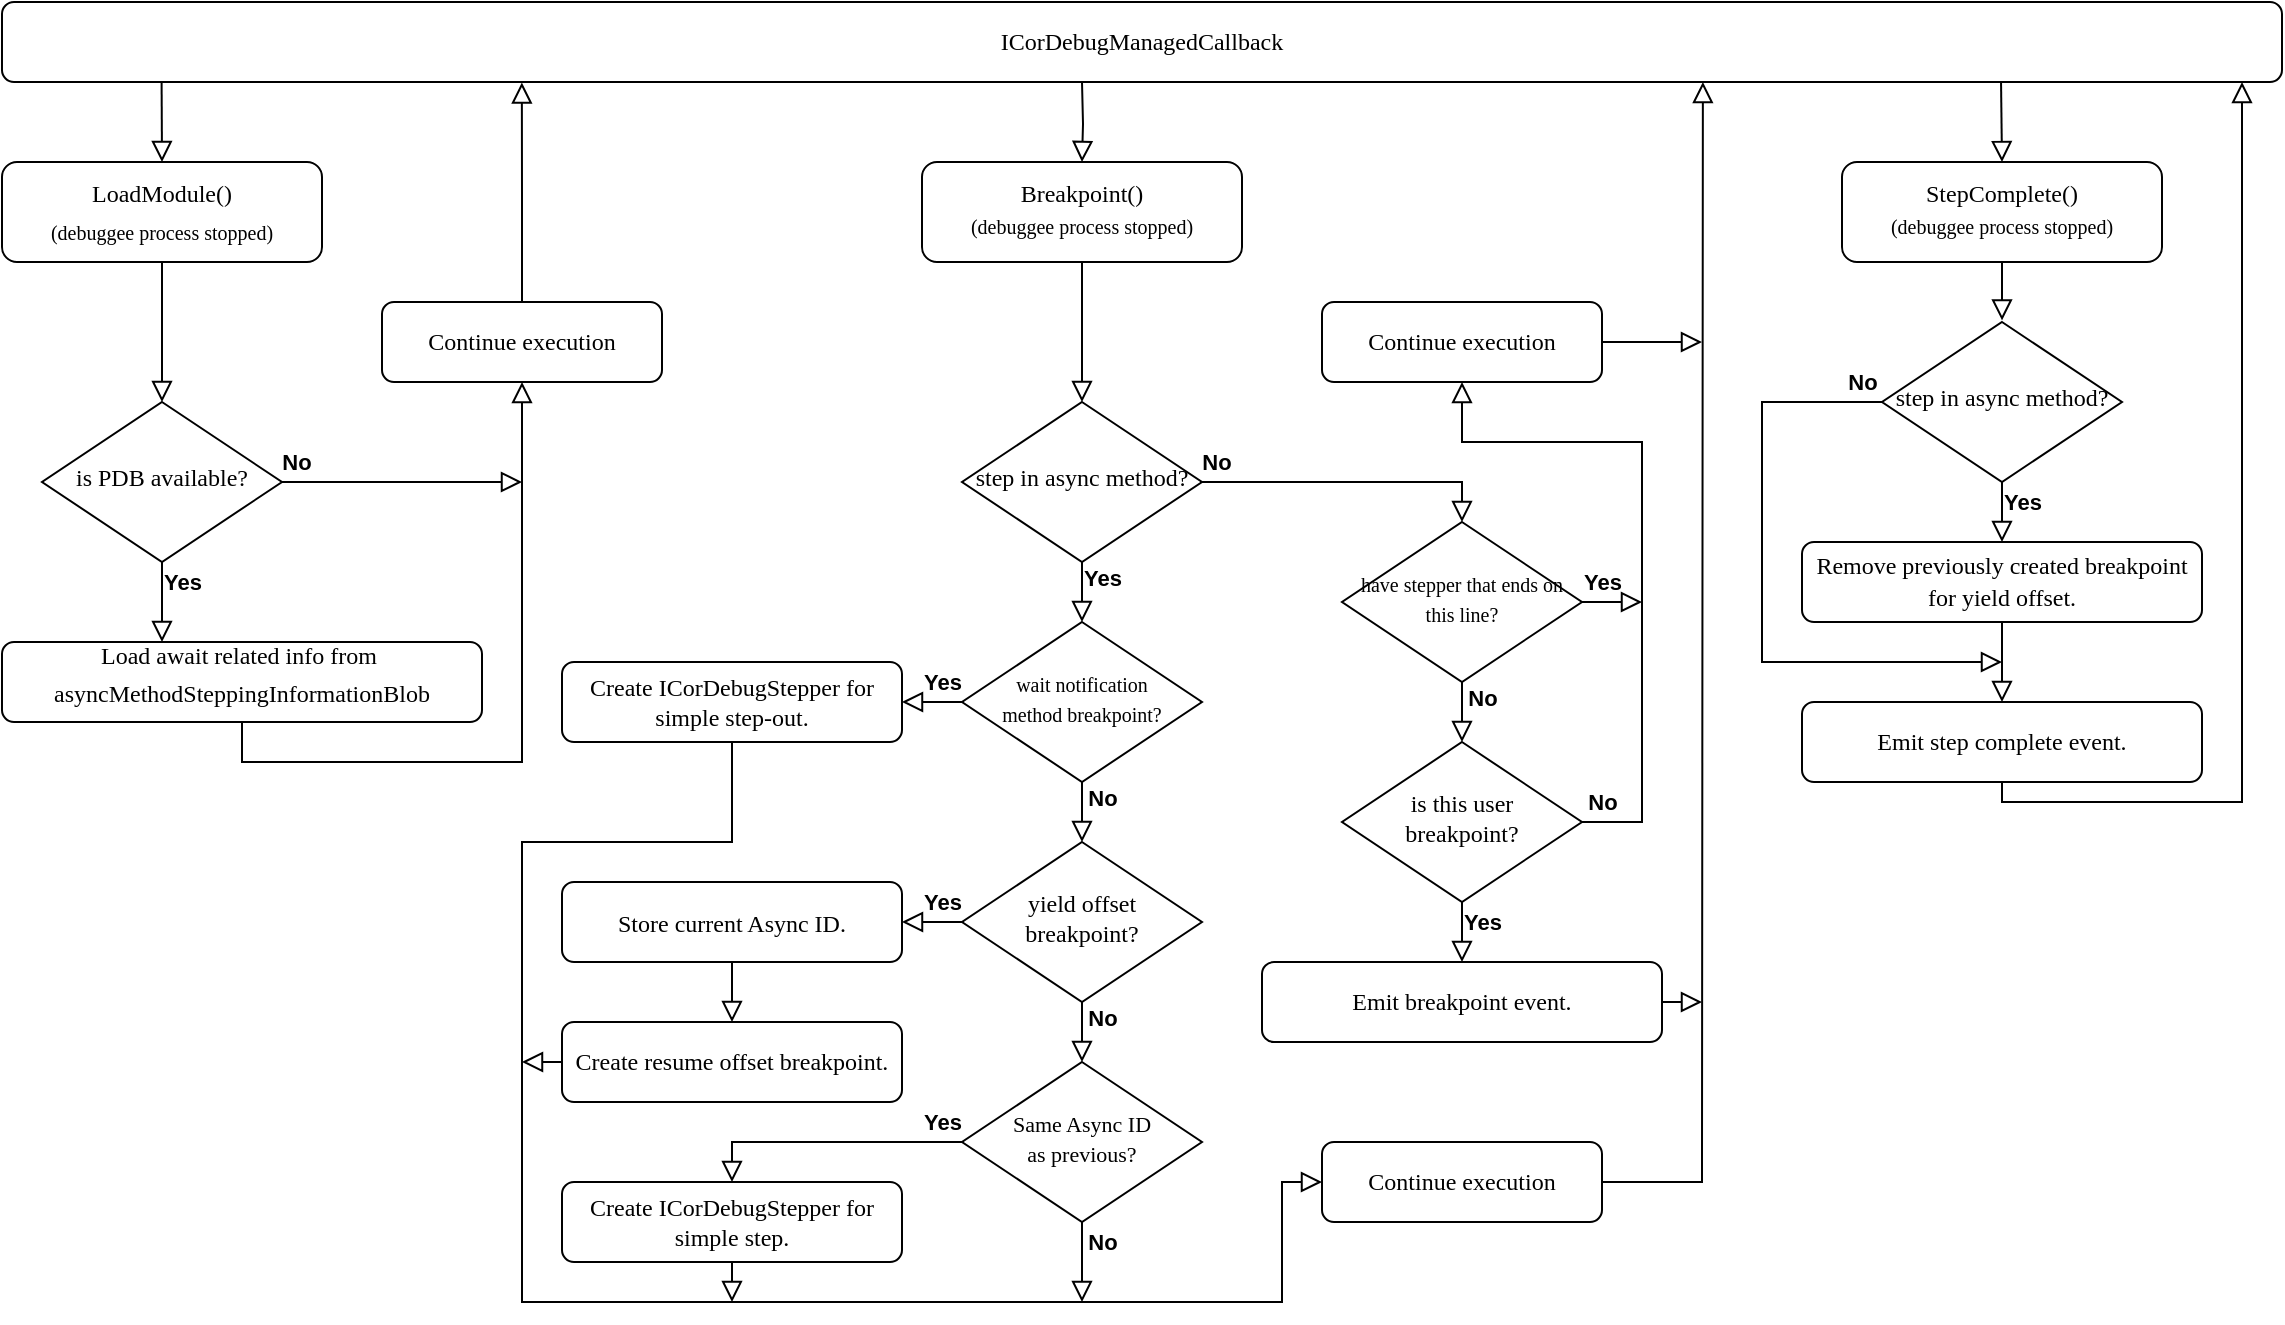 <mxfile version="14.3.2" type="device"><diagram id="C5RBs43oDa-KdzZeNtuy" name="Page-1"><mxGraphModel dx="1422" dy="772" grid="1" gridSize="10" guides="1" tooltips="1" connect="1" arrows="1" fold="1" page="1" pageScale="1" pageWidth="827" pageHeight="1169" math="0" shadow="0"><root><mxCell id="WIyWlLk6GJQsqaUBKTNV-0"/><mxCell id="WIyWlLk6GJQsqaUBKTNV-1" parent="WIyWlLk6GJQsqaUBKTNV-0"/><mxCell id="WIyWlLk6GJQsqaUBKTNV-2" value="" style="rounded=0;html=1;jettySize=auto;orthogonalLoop=1;fontSize=11;endArrow=block;endFill=0;endSize=8;strokeWidth=1;shadow=0;labelBackgroundColor=none;edgeStyle=orthogonalEdgeStyle;entryX=0.5;entryY=0;entryDx=0;entryDy=0;exitX=0.07;exitY=1.009;exitDx=0;exitDy=0;exitPerimeter=0;" parent="WIyWlLk6GJQsqaUBKTNV-1" source="FS4FU1b8z-3bfFCzTZjK-0" target="WIyWlLk6GJQsqaUBKTNV-3" edge="1"><mxGeometry relative="1" as="geometry"><mxPoint x="120" y="90" as="sourcePoint"/><mxPoint x="120" y="120" as="targetPoint"/></mxGeometry></mxCell><mxCell id="WIyWlLk6GJQsqaUBKTNV-3" value="&lt;p style=&quot;line-height: 0%&quot;&gt;&lt;/p&gt;&lt;div style=&quot;background-color: rgb(255 , 255 , 255) ; font-size: 12px ; line-height: 19px&quot;&gt;LoadModule()&lt;/div&gt;&lt;div style=&quot;background-color: rgb(255 , 255 , 255) ; line-height: 19px&quot;&gt;&lt;font style=&quot;font-size: 10px&quot;&gt;(debuggee process stopped)&lt;/font&gt;&lt;/div&gt;&lt;p&gt;&lt;/p&gt;" style="rounded=1;whiteSpace=wrap;html=1;fontSize=12;glass=0;strokeWidth=1;shadow=0;fontFamily=Verdana;spacingTop=0;spacing=2;" parent="WIyWlLk6GJQsqaUBKTNV-1" vertex="1"><mxGeometry x="40" y="120" width="160" height="50" as="geometry"/></mxCell><mxCell id="WIyWlLk6GJQsqaUBKTNV-4" value="Yes" style="rounded=0;html=1;jettySize=auto;orthogonalLoop=1;fontSize=11;endArrow=block;endFill=0;endSize=8;strokeWidth=1;shadow=0;labelBackgroundColor=none;edgeStyle=orthogonalEdgeStyle;fontStyle=1" parent="WIyWlLk6GJQsqaUBKTNV-1" source="WIyWlLk6GJQsqaUBKTNV-6" edge="1"><mxGeometry x="-0.5" y="10" relative="1" as="geometry"><mxPoint as="offset"/><mxPoint x="120" y="360" as="targetPoint"/></mxGeometry></mxCell><mxCell id="WIyWlLk6GJQsqaUBKTNV-5" value="No" style="edgeStyle=orthogonalEdgeStyle;rounded=0;html=1;jettySize=auto;orthogonalLoop=1;fontSize=11;endArrow=block;endFill=0;endSize=8;strokeWidth=1;shadow=0;labelBackgroundColor=none;fontStyle=1;" parent="WIyWlLk6GJQsqaUBKTNV-1" source="WIyWlLk6GJQsqaUBKTNV-6" edge="1"><mxGeometry x="-0.882" y="10" relative="1" as="geometry"><mxPoint as="offset"/><mxPoint x="300" y="280" as="targetPoint"/><Array as="points"><mxPoint x="280" y="280"/><mxPoint x="280" y="280"/></Array></mxGeometry></mxCell><mxCell id="WIyWlLk6GJQsqaUBKTNV-6" value="is PDB available?" style="rhombus;whiteSpace=wrap;html=1;shadow=0;fontFamily=Verdana;fontSize=12;align=center;strokeWidth=1;spacing=6;spacingTop=-4;" parent="WIyWlLk6GJQsqaUBKTNV-1" vertex="1"><mxGeometry x="60" y="240" width="120" height="80" as="geometry"/></mxCell><mxCell id="WIyWlLk6GJQsqaUBKTNV-7" value="&lt;p style=&quot;line-height: 0%&quot;&gt;&lt;font style=&quot;font-size: 12px&quot;&gt;Load await related info from&lt;/font&gt;&lt;font style=&quot;font-size: 12px&quot;&gt;&amp;nbsp;&lt;/font&gt;&lt;/p&gt;&lt;p&gt;&lt;font size=&quot;1&quot;&gt;&lt;span style=&quot;background-color: rgb(255 , 255 , 255) ; font-size: 12px&quot;&gt;asyncMethodSteppingInformationBlob&lt;/span&gt;&lt;/font&gt;&lt;/p&gt;" style="rounded=1;whiteSpace=wrap;html=1;fontSize=12;glass=0;strokeWidth=1;shadow=0;fontFamily=Verdana;" parent="WIyWlLk6GJQsqaUBKTNV-1" vertex="1"><mxGeometry x="40" y="360" width="240" height="40" as="geometry"/></mxCell><mxCell id="FS4FU1b8z-3bfFCzTZjK-0" value="&lt;div style=&quot;background-color: rgb(255, 255, 255); font-size: 12px; line-height: 19px;&quot;&gt;ICorDebugManagedCallback&lt;/div&gt;" style="rounded=1;whiteSpace=wrap;html=1;fontFamily=Verdana;fontSize=12;" parent="WIyWlLk6GJQsqaUBKTNV-1" vertex="1"><mxGeometry x="40" y="40" width="1140" height="40" as="geometry"/></mxCell><mxCell id="FS4FU1b8z-3bfFCzTZjK-1" value="" style="rounded=0;html=1;jettySize=auto;orthogonalLoop=1;fontSize=11;endArrow=block;endFill=0;endSize=8;strokeWidth=1;shadow=0;labelBackgroundColor=none;edgeStyle=orthogonalEdgeStyle;exitX=0.5;exitY=1;exitDx=0;exitDy=0;entryX=0.5;entryY=0;entryDx=0;entryDy=0;" parent="WIyWlLk6GJQsqaUBKTNV-1" source="WIyWlLk6GJQsqaUBKTNV-3" target="WIyWlLk6GJQsqaUBKTNV-6" edge="1"><mxGeometry relative="1" as="geometry"><mxPoint x="120" y="180" as="sourcePoint"/><mxPoint x="120" y="199" as="targetPoint"/></mxGeometry></mxCell><mxCell id="FS4FU1b8z-3bfFCzTZjK-2" value="" style="rounded=0;html=1;jettySize=auto;orthogonalLoop=1;fontSize=11;endArrow=block;endFill=0;endSize=8;strokeWidth=1;shadow=0;labelBackgroundColor=none;edgeStyle=orthogonalEdgeStyle;exitX=0.5;exitY=0;exitDx=0;exitDy=0;entryX=0.228;entryY=1.007;entryDx=0;entryDy=0;entryPerimeter=0;" parent="WIyWlLk6GJQsqaUBKTNV-1" source="FS4FU1b8z-3bfFCzTZjK-36" target="FS4FU1b8z-3bfFCzTZjK-0" edge="1"><mxGeometry relative="1" as="geometry"><mxPoint x="240" y="170" as="sourcePoint"/><mxPoint x="240" y="80" as="targetPoint"/><Array as="points"/></mxGeometry></mxCell><mxCell id="FS4FU1b8z-3bfFCzTZjK-13" value="" style="rounded=0;html=1;jettySize=auto;orthogonalLoop=1;fontSize=11;endArrow=block;endFill=0;endSize=8;strokeWidth=1;shadow=0;labelBackgroundColor=none;edgeStyle=orthogonalEdgeStyle;exitX=0.062;exitY=1.002;exitDx=0;exitDy=0;exitPerimeter=0;entryX=0.5;entryY=0;entryDx=0;entryDy=0;" parent="WIyWlLk6GJQsqaUBKTNV-1" target="FS4FU1b8z-3bfFCzTZjK-35" edge="1"><mxGeometry relative="1" as="geometry"><mxPoint x="1039.52" y="80.08" as="sourcePoint"/><mxPoint x="1040" y="120" as="targetPoint"/></mxGeometry></mxCell><mxCell id="FS4FU1b8z-3bfFCzTZjK-15" value="Yes" style="rounded=0;html=1;jettySize=auto;orthogonalLoop=1;fontSize=11;endArrow=block;endFill=0;endSize=8;strokeWidth=1;shadow=0;labelBackgroundColor=none;edgeStyle=orthogonalEdgeStyle;fontStyle=1;entryX=0.5;entryY=0;entryDx=0;entryDy=0;" parent="WIyWlLk6GJQsqaUBKTNV-1" source="FS4FU1b8z-3bfFCzTZjK-17" target="FS4FU1b8z-3bfFCzTZjK-18" edge="1"><mxGeometry x="-0.333" y="10" relative="1" as="geometry"><mxPoint as="offset"/><mxPoint x="1040" y="290" as="targetPoint"/><Array as="points"><mxPoint x="1040" y="300"/><mxPoint x="1040" y="300"/></Array></mxGeometry></mxCell><mxCell id="FS4FU1b8z-3bfFCzTZjK-16" value="No" style="edgeStyle=orthogonalEdgeStyle;rounded=0;html=1;jettySize=auto;orthogonalLoop=1;fontSize=11;endArrow=block;endFill=0;endSize=8;strokeWidth=1;shadow=0;labelBackgroundColor=none;fontStyle=1;exitX=0;exitY=0.5;exitDx=0;exitDy=0;" parent="WIyWlLk6GJQsqaUBKTNV-1" source="FS4FU1b8z-3bfFCzTZjK-17" edge="1"><mxGeometry x="-0.935" y="-10" relative="1" as="geometry"><mxPoint as="offset"/><mxPoint x="1040" y="370" as="targetPoint"/><Array as="points"><mxPoint x="920" y="240"/><mxPoint x="920" y="370"/></Array></mxGeometry></mxCell><mxCell id="FS4FU1b8z-3bfFCzTZjK-17" value="step in async method?" style="rhombus;whiteSpace=wrap;html=1;shadow=0;fontFamily=Verdana;fontSize=12;align=center;strokeWidth=1;spacing=6;spacingTop=-4;" parent="WIyWlLk6GJQsqaUBKTNV-1" vertex="1"><mxGeometry x="980" y="200" width="120" height="80" as="geometry"/></mxCell><mxCell id="FS4FU1b8z-3bfFCzTZjK-18" value="&lt;p style=&quot;line-height: 130%&quot;&gt;Remove previously created breakpoint for yield offset.&lt;/p&gt;" style="rounded=1;whiteSpace=wrap;html=1;fontSize=12;glass=0;strokeWidth=1;shadow=0;fontFamily=Verdana;" parent="WIyWlLk6GJQsqaUBKTNV-1" vertex="1"><mxGeometry x="940" y="310" width="200" height="40" as="geometry"/></mxCell><mxCell id="FS4FU1b8z-3bfFCzTZjK-19" value="" style="rounded=0;html=1;jettySize=auto;orthogonalLoop=1;fontSize=11;endArrow=block;endFill=0;endSize=8;strokeWidth=1;shadow=0;labelBackgroundColor=none;edgeStyle=orthogonalEdgeStyle;exitX=0.5;exitY=1;exitDx=0;exitDy=0;entryX=0.5;entryY=-0.01;entryDx=0;entryDy=0;entryPerimeter=0;" parent="WIyWlLk6GJQsqaUBKTNV-1" source="FS4FU1b8z-3bfFCzTZjK-35" target="FS4FU1b8z-3bfFCzTZjK-17" edge="1"><mxGeometry relative="1" as="geometry"><mxPoint x="1040" y="160" as="sourcePoint"/><mxPoint x="1040" y="190" as="targetPoint"/></mxGeometry></mxCell><mxCell id="FS4FU1b8z-3bfFCzTZjK-20" value="" style="rounded=0;html=1;jettySize=auto;orthogonalLoop=1;fontSize=11;endArrow=block;endFill=0;endSize=8;strokeWidth=1;shadow=0;labelBackgroundColor=none;edgeStyle=orthogonalEdgeStyle;exitX=0.5;exitY=1;exitDx=0;exitDy=0;" parent="WIyWlLk6GJQsqaUBKTNV-1" source="FS4FU1b8z-3bfFCzTZjK-21" edge="1"><mxGeometry relative="1" as="geometry"><mxPoint x="1280" y="270" as="sourcePoint"/><mxPoint x="1160" y="80" as="targetPoint"/><Array as="points"><mxPoint x="1040" y="440"/><mxPoint x="1160" y="440"/><mxPoint x="1160" y="80"/></Array></mxGeometry></mxCell><mxCell id="FS4FU1b8z-3bfFCzTZjK-21" value="&lt;p style=&quot;line-height: 130%&quot;&gt;Emit step complete event.&lt;/p&gt;" style="rounded=1;whiteSpace=wrap;html=1;fontSize=12;glass=0;strokeWidth=1;shadow=0;fontFamily=Verdana;" parent="WIyWlLk6GJQsqaUBKTNV-1" vertex="1"><mxGeometry x="940" y="390" width="200" height="40" as="geometry"/></mxCell><mxCell id="FS4FU1b8z-3bfFCzTZjK-22" value="" style="rounded=0;html=1;jettySize=auto;orthogonalLoop=1;fontSize=11;endArrow=block;endFill=0;endSize=8;strokeWidth=1;shadow=0;labelBackgroundColor=none;edgeStyle=orthogonalEdgeStyle;exitX=0.5;exitY=1;exitDx=0;exitDy=0;entryX=0.5;entryY=0;entryDx=0;entryDy=0;" parent="WIyWlLk6GJQsqaUBKTNV-1" source="FS4FU1b8z-3bfFCzTZjK-18" target="FS4FU1b8z-3bfFCzTZjK-21" edge="1"><mxGeometry relative="1" as="geometry"><mxPoint x="1040" y="360" as="sourcePoint"/><mxPoint x="1040" y="370" as="targetPoint"/></mxGeometry></mxCell><mxCell id="FS4FU1b8z-3bfFCzTZjK-24" value="step in async method?" style="rhombus;whiteSpace=wrap;html=1;shadow=0;fontFamily=Verdana;fontSize=12;align=center;strokeWidth=1;spacing=6;spacingTop=-4;" parent="WIyWlLk6GJQsqaUBKTNV-1" vertex="1"><mxGeometry x="520" y="240" width="120" height="80" as="geometry"/></mxCell><mxCell id="FS4FU1b8z-3bfFCzTZjK-25" value="yield offset&lt;br&gt;breakpoint?" style="rhombus;whiteSpace=wrap;html=1;shadow=0;fontFamily=Verdana;fontSize=12;align=center;strokeWidth=1;spacing=6;spacingTop=-4;" parent="WIyWlLk6GJQsqaUBKTNV-1" vertex="1"><mxGeometry x="520" y="460" width="120" height="80" as="geometry"/></mxCell><mxCell id="FS4FU1b8z-3bfFCzTZjK-26" value="&lt;font style=&quot;font-size: 10px&quot;&gt;wait notification&lt;br&gt;method breakpoint?&lt;/font&gt;" style="rhombus;whiteSpace=wrap;html=1;shadow=0;fontFamily=Verdana;fontSize=12;align=center;strokeWidth=1;spacing=6;spacingTop=-4;" parent="WIyWlLk6GJQsqaUBKTNV-1" vertex="1"><mxGeometry x="520" y="350" width="120" height="80" as="geometry"/></mxCell><mxCell id="FS4FU1b8z-3bfFCzTZjK-27" value="&lt;font style=&quot;font-size: 10px&quot;&gt;have stepper that ends on this line?&lt;/font&gt;" style="rhombus;whiteSpace=wrap;html=1;shadow=0;fontFamily=Verdana;fontSize=12;align=center;strokeWidth=1;spacing=6;spacingTop=-4;" parent="WIyWlLk6GJQsqaUBKTNV-1" vertex="1"><mxGeometry x="710" y="300" width="120" height="80" as="geometry"/></mxCell><mxCell id="FS4FU1b8z-3bfFCzTZjK-29" value="&lt;p style=&quot;line-height: 120%&quot;&gt;Create resume offset breakpoint.&lt;/p&gt;" style="rounded=1;whiteSpace=wrap;html=1;fontSize=12;glass=0;strokeWidth=1;shadow=0;fontFamily=Verdana;" parent="WIyWlLk6GJQsqaUBKTNV-1" vertex="1"><mxGeometry x="320" y="550" width="170" height="40" as="geometry"/></mxCell><mxCell id="FS4FU1b8z-3bfFCzTZjK-30" value="&lt;p style=&quot;line-height: 0%&quot;&gt;Store current Async ID.&lt;/p&gt;" style="rounded=1;whiteSpace=wrap;html=1;fontSize=12;glass=0;strokeWidth=1;shadow=0;fontFamily=Verdana;" parent="WIyWlLk6GJQsqaUBKTNV-1" vertex="1"><mxGeometry x="320" y="480" width="170" height="40" as="geometry"/></mxCell><mxCell id="FS4FU1b8z-3bfFCzTZjK-32" value="&lt;font style=&quot;font-size: 11px&quot;&gt;Same Async ID&lt;br&gt;as previous?&lt;/font&gt;" style="rhombus;whiteSpace=wrap;html=1;shadow=0;fontFamily=Verdana;fontSize=12;align=center;strokeWidth=1;spacing=6;spacingTop=-4;" parent="WIyWlLk6GJQsqaUBKTNV-1" vertex="1"><mxGeometry x="520" y="570" width="120" height="80" as="geometry"/></mxCell><mxCell id="FS4FU1b8z-3bfFCzTZjK-33" value="&lt;p style=&quot;line-height: 120%&quot;&gt;&lt;span style=&quot;background-color: rgb(255 , 255 , 255)&quot;&gt;&lt;font style=&quot;font-size: 12px&quot;&gt;Create ICorDebugStepper for simple step-out.&lt;/font&gt;&lt;/span&gt;&lt;br&gt;&lt;/p&gt;" style="rounded=1;whiteSpace=wrap;html=1;fontSize=12;glass=0;strokeWidth=1;shadow=0;fontFamily=Verdana;" parent="WIyWlLk6GJQsqaUBKTNV-1" vertex="1"><mxGeometry x="320" y="370" width="170" height="40" as="geometry"/></mxCell><mxCell id="FS4FU1b8z-3bfFCzTZjK-35" value="&lt;p style=&quot;line-height: 0%&quot;&gt;&lt;/p&gt;&lt;span style=&quot;background-color: rgb(255 , 255 , 255)&quot;&gt;StepComplete()&lt;/span&gt;&lt;span style=&quot;background-color: rgb(255 , 255 , 255)&quot;&gt;&lt;br&gt;&lt;/span&gt;&lt;div style=&quot;background-color: rgb(255 , 255 , 255) ; line-height: 19px&quot;&gt;&lt;font style=&quot;font-size: 10px&quot;&gt;(debuggee process stopped)&lt;/font&gt;&lt;/div&gt;&lt;p&gt;&lt;/p&gt;" style="rounded=1;whiteSpace=wrap;html=1;fontSize=12;glass=0;strokeWidth=1;shadow=0;fontFamily=Verdana;spacingTop=0;spacing=2;" parent="WIyWlLk6GJQsqaUBKTNV-1" vertex="1"><mxGeometry x="960" y="120" width="160" height="50" as="geometry"/></mxCell><mxCell id="FS4FU1b8z-3bfFCzTZjK-36" value="&lt;div style=&quot;background-color: rgb(255 , 255 , 255) ; font-size: 12px ; line-height: 19px&quot;&gt;&lt;div style=&quot;line-height: 19px ; font-size: 12px&quot;&gt;&lt;span style=&quot;font-size: 12px&quot;&gt;Continue execution&lt;/span&gt;&lt;/div&gt;&lt;/div&gt;" style="rounded=1;whiteSpace=wrap;html=1;fontSize=12;glass=0;strokeWidth=1;shadow=0;fontFamily=Verdana;" parent="WIyWlLk6GJQsqaUBKTNV-1" vertex="1"><mxGeometry x="230" y="190" width="140" height="40" as="geometry"/></mxCell><mxCell id="FS4FU1b8z-3bfFCzTZjK-37" value="" style="rounded=0;html=1;jettySize=auto;orthogonalLoop=1;fontSize=11;endArrow=block;endFill=0;endSize=8;strokeWidth=1;shadow=0;labelBackgroundColor=none;edgeStyle=orthogonalEdgeStyle;exitX=0.5;exitY=1;exitDx=0;exitDy=0;entryX=0.5;entryY=1;entryDx=0;entryDy=0;" parent="WIyWlLk6GJQsqaUBKTNV-1" source="WIyWlLk6GJQsqaUBKTNV-7" target="FS4FU1b8z-3bfFCzTZjK-36" edge="1"><mxGeometry relative="1" as="geometry"><mxPoint x="230" y="400" as="sourcePoint"/><mxPoint x="300" y="280" as="targetPoint"/><Array as="points"><mxPoint x="160" y="420"/><mxPoint x="300" y="420"/></Array></mxGeometry></mxCell><mxCell id="FS4FU1b8z-3bfFCzTZjK-38" value="&lt;p style=&quot;line-height: 0%&quot;&gt;&lt;/p&gt;&lt;span style=&quot;background-color: rgb(255 , 255 , 255)&quot;&gt;Breakpoint()&lt;/span&gt;&lt;span style=&quot;background-color: rgb(255 , 255 , 255)&quot;&gt;&lt;br&gt;&lt;/span&gt;&lt;div style=&quot;background-color: rgb(255 , 255 , 255) ; line-height: 19px&quot;&gt;&lt;font style=&quot;font-size: 10px&quot;&gt;(debuggee process stopped)&lt;/font&gt;&lt;/div&gt;&lt;p&gt;&lt;/p&gt;" style="rounded=1;whiteSpace=wrap;html=1;fontSize=12;glass=0;strokeWidth=1;shadow=0;fontFamily=Verdana;spacingTop=0;spacing=2;" parent="WIyWlLk6GJQsqaUBKTNV-1" vertex="1"><mxGeometry x="500" y="120" width="160" height="50" as="geometry"/></mxCell><mxCell id="FS4FU1b8z-3bfFCzTZjK-40" value="" style="rounded=0;html=1;jettySize=auto;orthogonalLoop=1;fontSize=11;endArrow=block;endFill=0;endSize=8;strokeWidth=1;shadow=0;labelBackgroundColor=none;edgeStyle=orthogonalEdgeStyle;entryX=0.5;entryY=0;entryDx=0;entryDy=0;" parent="WIyWlLk6GJQsqaUBKTNV-1" target="FS4FU1b8z-3bfFCzTZjK-38" edge="1"><mxGeometry relative="1" as="geometry"><mxPoint x="580" y="80" as="sourcePoint"/><mxPoint x="310" y="130" as="targetPoint"/><Array as="points"/></mxGeometry></mxCell><mxCell id="FS4FU1b8z-3bfFCzTZjK-41" value="" style="rounded=0;html=1;jettySize=auto;orthogonalLoop=1;fontSize=11;endArrow=block;endFill=0;endSize=8;strokeWidth=1;shadow=0;labelBackgroundColor=none;edgeStyle=orthogonalEdgeStyle;entryX=0.5;entryY=0;entryDx=0;entryDy=0;exitX=0.5;exitY=1;exitDx=0;exitDy=0;" parent="WIyWlLk6GJQsqaUBKTNV-1" source="FS4FU1b8z-3bfFCzTZjK-38" target="FS4FU1b8z-3bfFCzTZjK-24" edge="1"><mxGeometry relative="1" as="geometry"><mxPoint x="580" y="210" as="sourcePoint"/><mxPoint x="580" y="230" as="targetPoint"/></mxGeometry></mxCell><mxCell id="FS4FU1b8z-3bfFCzTZjK-43" value="Yes" style="rounded=0;html=1;jettySize=auto;orthogonalLoop=1;fontSize=11;endArrow=block;endFill=0;endSize=8;strokeWidth=1;shadow=0;labelBackgroundColor=none;edgeStyle=orthogonalEdgeStyle;fontStyle=1;exitX=0.5;exitY=1;exitDx=0;exitDy=0;entryX=0.5;entryY=0;entryDx=0;entryDy=0;" parent="WIyWlLk6GJQsqaUBKTNV-1" source="FS4FU1b8z-3bfFCzTZjK-24" target="FS4FU1b8z-3bfFCzTZjK-26" edge="1"><mxGeometry x="-0.5" y="10" relative="1" as="geometry"><mxPoint as="offset"/><mxPoint x="310" y="370" as="sourcePoint"/><mxPoint x="580" y="350" as="targetPoint"/></mxGeometry></mxCell><mxCell id="FS4FU1b8z-3bfFCzTZjK-44" value="No" style="edgeStyle=orthogonalEdgeStyle;rounded=0;html=1;jettySize=auto;orthogonalLoop=1;fontSize=11;endArrow=block;endFill=0;endSize=8;strokeWidth=1;shadow=0;labelBackgroundColor=none;fontStyle=1;exitX=1;exitY=0.5;exitDx=0;exitDy=0;entryX=0.5;entryY=0;entryDx=0;entryDy=0;" parent="WIyWlLk6GJQsqaUBKTNV-1" source="FS4FU1b8z-3bfFCzTZjK-24" target="FS4FU1b8z-3bfFCzTZjK-27" edge="1"><mxGeometry x="-0.905" y="10" relative="1" as="geometry"><mxPoint as="offset"/><mxPoint x="370" y="330" as="sourcePoint"/><mxPoint x="770" y="340" as="targetPoint"/><Array as="points"><mxPoint x="770" y="280"/></Array></mxGeometry></mxCell><mxCell id="FS4FU1b8z-3bfFCzTZjK-45" value="No" style="edgeStyle=orthogonalEdgeStyle;rounded=0;html=1;jettySize=auto;orthogonalLoop=1;fontSize=11;endArrow=block;endFill=0;endSize=8;strokeWidth=1;shadow=0;labelBackgroundColor=none;fontStyle=1;exitX=0.5;exitY=1;exitDx=0;exitDy=0;entryX=0.5;entryY=0;entryDx=0;entryDy=0;" parent="WIyWlLk6GJQsqaUBKTNV-1" source="FS4FU1b8z-3bfFCzTZjK-27" target="FS4FU1b8z-3bfFCzTZjK-64" edge="1"><mxGeometry x="-0.5" y="10" relative="1" as="geometry"><mxPoint as="offset"/><mxPoint x="780" y="450" as="sourcePoint"/><mxPoint x="770" y="400" as="targetPoint"/><Array as="points"/></mxGeometry></mxCell><mxCell id="FS4FU1b8z-3bfFCzTZjK-47" value="Yes" style="rounded=0;html=1;jettySize=auto;orthogonalLoop=1;fontSize=11;endArrow=block;endFill=0;endSize=8;strokeWidth=1;shadow=0;labelBackgroundColor=none;edgeStyle=orthogonalEdgeStyle;fontStyle=1;entryX=1;entryY=0.5;entryDx=0;entryDy=0;" parent="WIyWlLk6GJQsqaUBKTNV-1" target="FS4FU1b8z-3bfFCzTZjK-33" edge="1"><mxGeometry x="-0.333" y="-10" relative="1" as="geometry"><mxPoint as="offset"/><mxPoint x="520" y="390" as="sourcePoint"/><mxPoint x="590" y="360" as="targetPoint"/></mxGeometry></mxCell><mxCell id="FS4FU1b8z-3bfFCzTZjK-48" value="&lt;div style=&quot;background-color: rgb(255 , 255 , 255) ; font-size: 12px ; line-height: 19px&quot;&gt;&lt;div style=&quot;line-height: 19px ; font-size: 12px&quot;&gt;&lt;span style=&quot;font-size: 12px&quot;&gt;Continue execution&lt;/span&gt;&lt;/div&gt;&lt;/div&gt;" style="rounded=1;whiteSpace=wrap;html=1;fontSize=12;glass=0;strokeWidth=1;shadow=0;fontFamily=Verdana;" parent="WIyWlLk6GJQsqaUBKTNV-1" vertex="1"><mxGeometry x="700" y="610" width="140" height="40" as="geometry"/></mxCell><mxCell id="FS4FU1b8z-3bfFCzTZjK-49" value="" style="rounded=0;html=1;jettySize=auto;orthogonalLoop=1;fontSize=11;endArrow=block;endFill=0;endSize=8;strokeWidth=1;shadow=0;labelBackgroundColor=none;edgeStyle=orthogonalEdgeStyle;exitX=0.5;exitY=1;exitDx=0;exitDy=0;entryX=0;entryY=0.5;entryDx=0;entryDy=0;" parent="WIyWlLk6GJQsqaUBKTNV-1" source="FS4FU1b8z-3bfFCzTZjK-33" edge="1" target="FS4FU1b8z-3bfFCzTZjK-48"><mxGeometry relative="1" as="geometry"><mxPoint x="590" y="220" as="sourcePoint"/><mxPoint x="690" y="639" as="targetPoint"/><Array as="points"><mxPoint x="405" y="460"/><mxPoint x="300" y="460"/><mxPoint x="300" y="690"/><mxPoint x="680" y="690"/><mxPoint x="680" y="630"/></Array></mxGeometry></mxCell><mxCell id="FS4FU1b8z-3bfFCzTZjK-50" value="" style="rounded=0;html=1;jettySize=auto;orthogonalLoop=1;fontSize=11;endArrow=block;endFill=0;endSize=8;strokeWidth=1;shadow=0;labelBackgroundColor=none;edgeStyle=orthogonalEdgeStyle;exitX=1;exitY=0.5;exitDx=0;exitDy=0;entryX=0.746;entryY=1;entryDx=0;entryDy=0;entryPerimeter=0;" parent="WIyWlLk6GJQsqaUBKTNV-1" source="FS4FU1b8z-3bfFCzTZjK-48" target="FS4FU1b8z-3bfFCzTZjK-0" edge="1"><mxGeometry relative="1" as="geometry"><mxPoint x="415" y="350" as="sourcePoint"/><mxPoint x="890" y="580" as="targetPoint"/><Array as="points"><mxPoint x="890" y="630"/><mxPoint x="890" y="620"/></Array></mxGeometry></mxCell><mxCell id="FS4FU1b8z-3bfFCzTZjK-51" value="No" style="edgeStyle=orthogonalEdgeStyle;rounded=0;html=1;jettySize=auto;orthogonalLoop=1;fontSize=11;endArrow=block;endFill=0;endSize=8;strokeWidth=1;shadow=0;labelBackgroundColor=none;fontStyle=1;exitX=0.5;exitY=1;exitDx=0;exitDy=0;entryX=0.5;entryY=0;entryDx=0;entryDy=0;" parent="WIyWlLk6GJQsqaUBKTNV-1" source="FS4FU1b8z-3bfFCzTZjK-26" target="FS4FU1b8z-3bfFCzTZjK-25" edge="1"><mxGeometry x="-0.5" y="10" relative="1" as="geometry"><mxPoint as="offset"/><mxPoint x="780" y="390" as="sourcePoint"/><mxPoint x="780" y="420" as="targetPoint"/><Array as="points"/></mxGeometry></mxCell><mxCell id="FS4FU1b8z-3bfFCzTZjK-52" value="Yes" style="rounded=0;html=1;jettySize=auto;orthogonalLoop=1;fontSize=11;endArrow=block;endFill=0;endSize=8;strokeWidth=1;shadow=0;labelBackgroundColor=none;edgeStyle=orthogonalEdgeStyle;fontStyle=1;entryX=1;entryY=0.5;entryDx=0;entryDy=0;" parent="WIyWlLk6GJQsqaUBKTNV-1" source="FS4FU1b8z-3bfFCzTZjK-25" target="FS4FU1b8z-3bfFCzTZjK-30" edge="1"><mxGeometry x="-0.333" y="-10" relative="1" as="geometry"><mxPoint as="offset"/><mxPoint x="530" y="400" as="sourcePoint"/><mxPoint x="500" y="500" as="targetPoint"/><Array as="points"><mxPoint x="500" y="500"/><mxPoint x="500" y="500"/></Array></mxGeometry></mxCell><mxCell id="FS4FU1b8z-3bfFCzTZjK-53" value="" style="rounded=0;html=1;jettySize=auto;orthogonalLoop=1;fontSize=11;endArrow=block;endFill=0;endSize=8;strokeWidth=1;shadow=0;labelBackgroundColor=none;edgeStyle=orthogonalEdgeStyle;entryX=0.5;entryY=0;entryDx=0;entryDy=0;exitX=0.5;exitY=1;exitDx=0;exitDy=0;" parent="WIyWlLk6GJQsqaUBKTNV-1" source="FS4FU1b8z-3bfFCzTZjK-30" target="FS4FU1b8z-3bfFCzTZjK-29" edge="1"><mxGeometry relative="1" as="geometry"><mxPoint x="415" y="380" as="sourcePoint"/><mxPoint x="415" y="270" as="targetPoint"/></mxGeometry></mxCell><mxCell id="FS4FU1b8z-3bfFCzTZjK-54" value="" style="rounded=0;html=1;jettySize=auto;orthogonalLoop=1;fontSize=11;endArrow=block;endFill=0;endSize=8;strokeWidth=1;shadow=0;labelBackgroundColor=none;edgeStyle=orthogonalEdgeStyle;exitX=0;exitY=0.5;exitDx=0;exitDy=0;" parent="WIyWlLk6GJQsqaUBKTNV-1" source="FS4FU1b8z-3bfFCzTZjK-29" edge="1"><mxGeometry relative="1" as="geometry"><mxPoint x="415" y="530" as="sourcePoint"/><mxPoint x="300" y="570" as="targetPoint"/><Array as="points"><mxPoint x="310" y="570"/><mxPoint x="310" y="570"/></Array></mxGeometry></mxCell><mxCell id="FS4FU1b8z-3bfFCzTZjK-55" value="No" style="edgeStyle=orthogonalEdgeStyle;rounded=0;html=1;jettySize=auto;orthogonalLoop=1;fontSize=11;endArrow=block;endFill=0;endSize=8;strokeWidth=1;shadow=0;labelBackgroundColor=none;fontStyle=1;entryX=0.5;entryY=0;entryDx=0;entryDy=0;exitX=0.5;exitY=1;exitDx=0;exitDy=0;" parent="WIyWlLk6GJQsqaUBKTNV-1" source="FS4FU1b8z-3bfFCzTZjK-25" target="FS4FU1b8z-3bfFCzTZjK-32" edge="1"><mxGeometry x="-0.5" y="10" relative="1" as="geometry"><mxPoint as="offset"/><mxPoint x="580" y="550" as="sourcePoint"/><mxPoint x="590" y="470" as="targetPoint"/><Array as="points"/></mxGeometry></mxCell><mxCell id="FS4FU1b8z-3bfFCzTZjK-56" value="&lt;p style=&quot;line-height: 120%&quot;&gt;&lt;span style=&quot;background-color: rgb(255 , 255 , 255)&quot;&gt;&lt;font style=&quot;font-size: 12px&quot;&gt;Create ICorDebugStepper for simple step.&lt;/font&gt;&lt;/span&gt;&lt;br&gt;&lt;/p&gt;" style="rounded=1;whiteSpace=wrap;html=1;fontSize=12;glass=0;strokeWidth=1;shadow=0;fontFamily=Verdana;" parent="WIyWlLk6GJQsqaUBKTNV-1" vertex="1"><mxGeometry x="320" y="630" width="170" height="40" as="geometry"/></mxCell><mxCell id="FS4FU1b8z-3bfFCzTZjK-58" value="No" style="edgeStyle=orthogonalEdgeStyle;rounded=0;html=1;jettySize=auto;orthogonalLoop=1;fontSize=11;endArrow=block;endFill=0;endSize=8;strokeWidth=1;shadow=0;labelBackgroundColor=none;fontStyle=1;" parent="WIyWlLk6GJQsqaUBKTNV-1" edge="1"><mxGeometry x="-0.5" y="10" relative="1" as="geometry"><mxPoint as="offset"/><mxPoint x="580" y="650" as="sourcePoint"/><mxPoint x="580" y="690" as="targetPoint"/><Array as="points"><mxPoint x="580" y="670"/><mxPoint x="580" y="670"/></Array></mxGeometry></mxCell><mxCell id="FS4FU1b8z-3bfFCzTZjK-59" value="Yes" style="rounded=0;html=1;jettySize=auto;orthogonalLoop=1;fontSize=11;endArrow=block;endFill=0;endSize=8;strokeWidth=1;shadow=0;labelBackgroundColor=none;edgeStyle=orthogonalEdgeStyle;fontStyle=1;entryX=0.5;entryY=0;entryDx=0;entryDy=0;exitX=0;exitY=0.5;exitDx=0;exitDy=0;" parent="WIyWlLk6GJQsqaUBKTNV-1" source="FS4FU1b8z-3bfFCzTZjK-32" target="FS4FU1b8z-3bfFCzTZjK-56" edge="1"><mxGeometry x="-0.852" y="-10" relative="1" as="geometry"><mxPoint as="offset"/><mxPoint x="530" y="510" as="sourcePoint"/><mxPoint x="500" y="510" as="targetPoint"/><Array as="points"><mxPoint x="405" y="610"/></Array></mxGeometry></mxCell><mxCell id="FS4FU1b8z-3bfFCzTZjK-60" value="" style="rounded=0;html=1;jettySize=auto;orthogonalLoop=1;fontSize=11;endArrow=block;endFill=0;endSize=8;strokeWidth=1;shadow=0;labelBackgroundColor=none;edgeStyle=orthogonalEdgeStyle;exitX=0.5;exitY=1;exitDx=0;exitDy=0;" parent="WIyWlLk6GJQsqaUBKTNV-1" source="FS4FU1b8z-3bfFCzTZjK-56" edge="1"><mxGeometry relative="1" as="geometry"><mxPoint x="415" y="600" as="sourcePoint"/><mxPoint x="405" y="690" as="targetPoint"/><Array as="points"><mxPoint x="405" y="690"/><mxPoint x="405" y="690"/></Array></mxGeometry></mxCell><mxCell id="FS4FU1b8z-3bfFCzTZjK-62" value="&lt;div style=&quot;background-color: rgb(255 , 255 , 255) ; font-size: 12px ; line-height: 19px&quot;&gt;&lt;div style=&quot;line-height: 19px ; font-size: 12px&quot;&gt;&lt;span style=&quot;font-size: 12px&quot;&gt;Continue execution&lt;/span&gt;&lt;/div&gt;&lt;/div&gt;" style="rounded=1;whiteSpace=wrap;html=1;fontSize=12;glass=0;strokeWidth=1;shadow=0;fontFamily=Verdana;" parent="WIyWlLk6GJQsqaUBKTNV-1" vertex="1"><mxGeometry x="700" y="190" width="140" height="40" as="geometry"/></mxCell><mxCell id="FS4FU1b8z-3bfFCzTZjK-63" value="Yes" style="rounded=0;html=1;jettySize=auto;orthogonalLoop=1;fontSize=11;endArrow=block;endFill=0;endSize=8;strokeWidth=1;shadow=0;labelBackgroundColor=none;edgeStyle=orthogonalEdgeStyle;fontStyle=1;exitX=1;exitY=0.5;exitDx=0;exitDy=0;" parent="WIyWlLk6GJQsqaUBKTNV-1" source="FS4FU1b8z-3bfFCzTZjK-27" edge="1"><mxGeometry x="-0.333" y="10" relative="1" as="geometry"><mxPoint as="offset"/><mxPoint x="870" y="390" as="sourcePoint"/><mxPoint x="860" y="340" as="targetPoint"/></mxGeometry></mxCell><mxCell id="FS4FU1b8z-3bfFCzTZjK-64" value="&lt;font style=&quot;font-size: 12px&quot;&gt;is this user breakpoint?&lt;/font&gt;" style="rhombus;whiteSpace=wrap;html=1;shadow=0;fontFamily=Verdana;fontSize=12;align=center;strokeWidth=1;spacing=6;spacingTop=-4;" parent="WIyWlLk6GJQsqaUBKTNV-1" vertex="1"><mxGeometry x="710" y="410" width="120" height="80" as="geometry"/></mxCell><mxCell id="FS4FU1b8z-3bfFCzTZjK-65" value="&lt;p style=&quot;line-height: 130%&quot;&gt;Emit breakpoint event.&lt;/p&gt;" style="rounded=1;whiteSpace=wrap;html=1;fontSize=12;glass=0;strokeWidth=1;shadow=0;fontFamily=Verdana;" parent="WIyWlLk6GJQsqaUBKTNV-1" vertex="1"><mxGeometry x="670" y="520" width="200" height="40" as="geometry"/></mxCell><mxCell id="FS4FU1b8z-3bfFCzTZjK-66" value="Yes" style="rounded=0;html=1;jettySize=auto;orthogonalLoop=1;fontSize=11;endArrow=block;endFill=0;endSize=8;strokeWidth=1;shadow=0;labelBackgroundColor=none;edgeStyle=orthogonalEdgeStyle;fontStyle=1;exitX=0.5;exitY=1;exitDx=0;exitDy=0;entryX=0.5;entryY=0;entryDx=0;entryDy=0;" parent="WIyWlLk6GJQsqaUBKTNV-1" source="FS4FU1b8z-3bfFCzTZjK-64" target="FS4FU1b8z-3bfFCzTZjK-65" edge="1"><mxGeometry x="-0.333" y="10" relative="1" as="geometry"><mxPoint as="offset"/><mxPoint x="840" y="350" as="sourcePoint"/><mxPoint x="960" y="350" as="targetPoint"/></mxGeometry></mxCell><mxCell id="FS4FU1b8z-3bfFCzTZjK-67" value="No" style="edgeStyle=orthogonalEdgeStyle;rounded=0;html=1;jettySize=auto;orthogonalLoop=1;fontSize=11;endArrow=block;endFill=0;endSize=8;strokeWidth=1;shadow=0;labelBackgroundColor=none;fontStyle=1;exitX=1;exitY=0.5;exitDx=0;exitDy=0;entryX=0.5;entryY=1;entryDx=0;entryDy=0;" parent="WIyWlLk6GJQsqaUBKTNV-1" source="FS4FU1b8z-3bfFCzTZjK-64" target="FS4FU1b8z-3bfFCzTZjK-62" edge="1"><mxGeometry x="-0.941" y="10" relative="1" as="geometry"><mxPoint as="offset"/><mxPoint x="780" y="390" as="sourcePoint"/><mxPoint x="900" y="450" as="targetPoint"/><Array as="points"><mxPoint x="860" y="450"/><mxPoint x="860" y="260"/><mxPoint x="770" y="260"/></Array></mxGeometry></mxCell><mxCell id="FS4FU1b8z-3bfFCzTZjK-68" value="" style="rounded=0;html=1;jettySize=auto;orthogonalLoop=1;fontSize=11;endArrow=block;endFill=0;endSize=8;strokeWidth=1;shadow=0;labelBackgroundColor=none;edgeStyle=orthogonalEdgeStyle;exitX=1;exitY=0.5;exitDx=0;exitDy=0;" parent="WIyWlLk6GJQsqaUBKTNV-1" source="FS4FU1b8z-3bfFCzTZjK-65" edge="1"><mxGeometry relative="1" as="geometry"><mxPoint x="415" y="600" as="sourcePoint"/><mxPoint x="890" y="540" as="targetPoint"/><Array as="points"><mxPoint x="880" y="540"/><mxPoint x="880" y="540"/></Array></mxGeometry></mxCell><mxCell id="FS4FU1b8z-3bfFCzTZjK-69" value="" style="rounded=0;html=1;jettySize=auto;orthogonalLoop=1;fontSize=11;endArrow=block;endFill=0;endSize=8;strokeWidth=1;shadow=0;labelBackgroundColor=none;edgeStyle=orthogonalEdgeStyle;exitX=1;exitY=0.5;exitDx=0;exitDy=0;" parent="WIyWlLk6GJQsqaUBKTNV-1" source="FS4FU1b8z-3bfFCzTZjK-62" edge="1"><mxGeometry relative="1" as="geometry"><mxPoint x="590" y="89.76" as="sourcePoint"/><mxPoint x="890" y="210" as="targetPoint"/><Array as="points"><mxPoint x="870" y="210"/><mxPoint x="870" y="210"/></Array></mxGeometry></mxCell></root></mxGraphModel></diagram></mxfile>